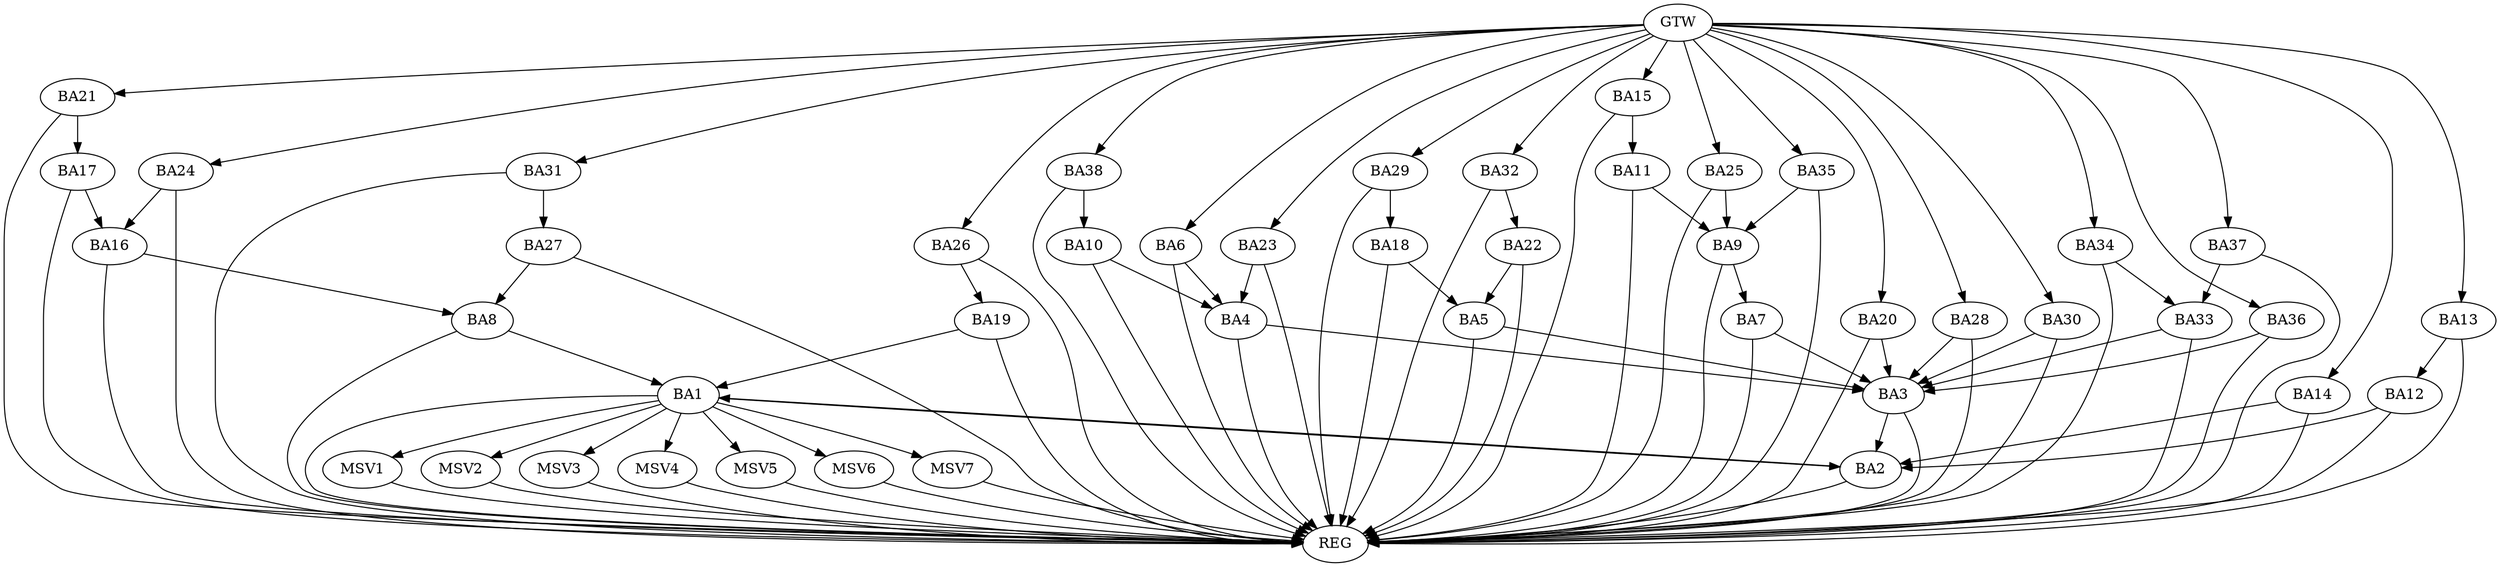strict digraph G {
  BA1 [ label="BA1" ];
  BA2 [ label="BA2" ];
  BA3 [ label="BA3" ];
  BA4 [ label="BA4" ];
  BA5 [ label="BA5" ];
  BA6 [ label="BA6" ];
  BA7 [ label="BA7" ];
  BA8 [ label="BA8" ];
  BA9 [ label="BA9" ];
  BA10 [ label="BA10" ];
  BA11 [ label="BA11" ];
  BA12 [ label="BA12" ];
  BA13 [ label="BA13" ];
  BA14 [ label="BA14" ];
  BA15 [ label="BA15" ];
  BA16 [ label="BA16" ];
  BA17 [ label="BA17" ];
  BA18 [ label="BA18" ];
  BA19 [ label="BA19" ];
  BA20 [ label="BA20" ];
  BA21 [ label="BA21" ];
  BA22 [ label="BA22" ];
  BA23 [ label="BA23" ];
  BA24 [ label="BA24" ];
  BA25 [ label="BA25" ];
  BA26 [ label="BA26" ];
  BA27 [ label="BA27" ];
  BA28 [ label="BA28" ];
  BA29 [ label="BA29" ];
  BA30 [ label="BA30" ];
  BA31 [ label="BA31" ];
  BA32 [ label="BA32" ];
  BA33 [ label="BA33" ];
  BA34 [ label="BA34" ];
  BA35 [ label="BA35" ];
  BA36 [ label="BA36" ];
  BA37 [ label="BA37" ];
  BA38 [ label="BA38" ];
  GTW [ label="GTW" ];
  REG [ label="REG" ];
  MSV1 [ label="MSV1" ];
  MSV2 [ label="MSV2" ];
  MSV3 [ label="MSV3" ];
  MSV4 [ label="MSV4" ];
  MSV5 [ label="MSV5" ];
  MSV6 [ label="MSV6" ];
  MSV7 [ label="MSV7" ];
  BA1 -> BA2;
  BA2 -> BA1;
  BA3 -> BA2;
  BA4 -> BA3;
  BA5 -> BA3;
  BA6 -> BA4;
  BA7 -> BA3;
  BA8 -> BA1;
  BA9 -> BA7;
  BA10 -> BA4;
  BA11 -> BA9;
  BA12 -> BA2;
  BA13 -> BA12;
  BA14 -> BA2;
  BA15 -> BA11;
  BA16 -> BA8;
  BA17 -> BA16;
  BA18 -> BA5;
  BA19 -> BA1;
  BA20 -> BA3;
  BA21 -> BA17;
  BA22 -> BA5;
  BA23 -> BA4;
  BA24 -> BA16;
  BA25 -> BA9;
  BA26 -> BA19;
  BA27 -> BA8;
  BA28 -> BA3;
  BA29 -> BA18;
  BA30 -> BA3;
  BA31 -> BA27;
  BA32 -> BA22;
  BA33 -> BA3;
  BA34 -> BA33;
  BA35 -> BA9;
  BA36 -> BA3;
  BA37 -> BA33;
  BA38 -> BA10;
  GTW -> BA6;
  GTW -> BA13;
  GTW -> BA14;
  GTW -> BA15;
  GTW -> BA20;
  GTW -> BA21;
  GTW -> BA23;
  GTW -> BA24;
  GTW -> BA25;
  GTW -> BA26;
  GTW -> BA28;
  GTW -> BA29;
  GTW -> BA30;
  GTW -> BA31;
  GTW -> BA32;
  GTW -> BA34;
  GTW -> BA35;
  GTW -> BA36;
  GTW -> BA37;
  GTW -> BA38;
  BA1 -> REG;
  BA2 -> REG;
  BA3 -> REG;
  BA4 -> REG;
  BA5 -> REG;
  BA6 -> REG;
  BA7 -> REG;
  BA8 -> REG;
  BA9 -> REG;
  BA10 -> REG;
  BA11 -> REG;
  BA12 -> REG;
  BA13 -> REG;
  BA14 -> REG;
  BA15 -> REG;
  BA16 -> REG;
  BA17 -> REG;
  BA18 -> REG;
  BA19 -> REG;
  BA20 -> REG;
  BA21 -> REG;
  BA22 -> REG;
  BA23 -> REG;
  BA24 -> REG;
  BA25 -> REG;
  BA26 -> REG;
  BA27 -> REG;
  BA28 -> REG;
  BA29 -> REG;
  BA30 -> REG;
  BA31 -> REG;
  BA32 -> REG;
  BA33 -> REG;
  BA34 -> REG;
  BA35 -> REG;
  BA36 -> REG;
  BA37 -> REG;
  BA38 -> REG;
  BA1 -> MSV1;
  MSV1 -> REG;
  BA1 -> MSV2;
  BA1 -> MSV3;
  MSV2 -> REG;
  MSV3 -> REG;
  BA1 -> MSV4;
  BA1 -> MSV5;
  BA1 -> MSV6;
  MSV4 -> REG;
  MSV5 -> REG;
  MSV6 -> REG;
  BA1 -> MSV7;
  MSV7 -> REG;
}
